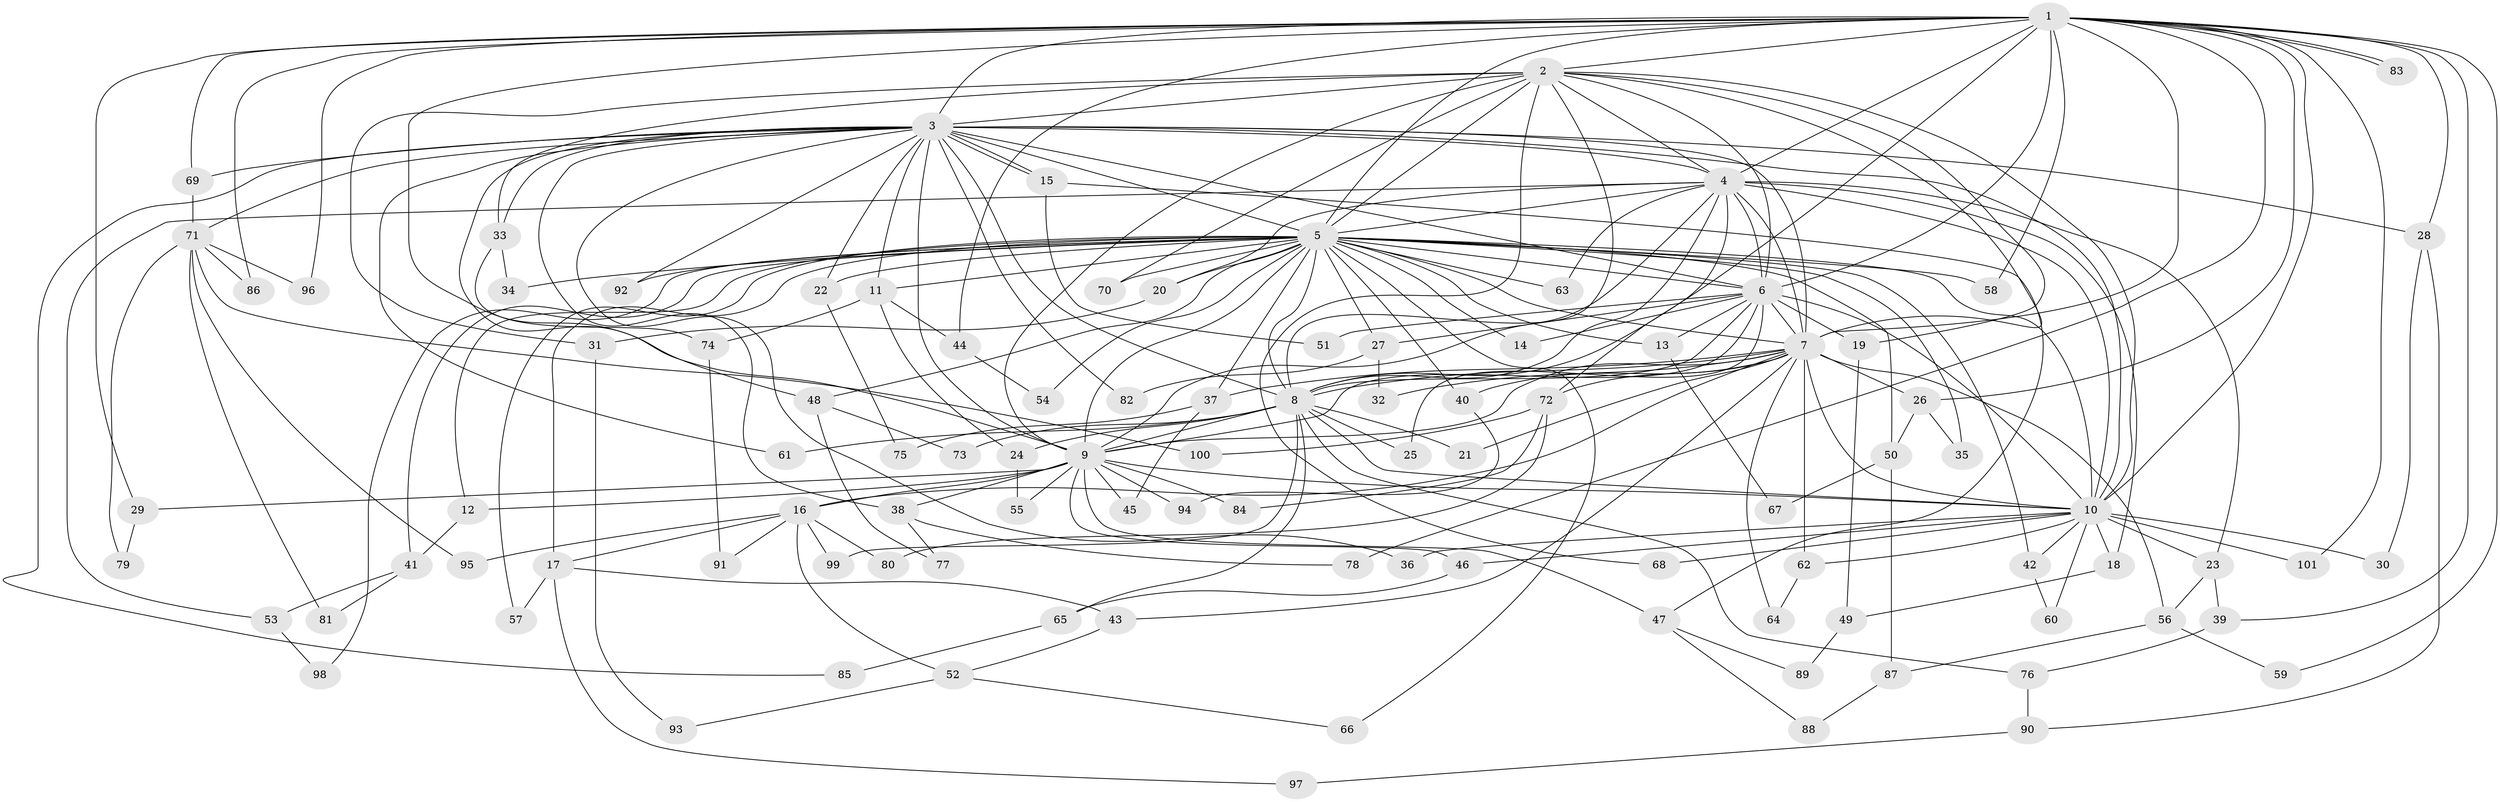 // Generated by graph-tools (version 1.1) at 2025/13/03/09/25 04:13:52]
// undirected, 101 vertices, 227 edges
graph export_dot {
graph [start="1"]
  node [color=gray90,style=filled];
  1;
  2;
  3;
  4;
  5;
  6;
  7;
  8;
  9;
  10;
  11;
  12;
  13;
  14;
  15;
  16;
  17;
  18;
  19;
  20;
  21;
  22;
  23;
  24;
  25;
  26;
  27;
  28;
  29;
  30;
  31;
  32;
  33;
  34;
  35;
  36;
  37;
  38;
  39;
  40;
  41;
  42;
  43;
  44;
  45;
  46;
  47;
  48;
  49;
  50;
  51;
  52;
  53;
  54;
  55;
  56;
  57;
  58;
  59;
  60;
  61;
  62;
  63;
  64;
  65;
  66;
  67;
  68;
  69;
  70;
  71;
  72;
  73;
  74;
  75;
  76;
  77;
  78;
  79;
  80;
  81;
  82;
  83;
  84;
  85;
  86;
  87;
  88;
  89;
  90;
  91;
  92;
  93;
  94;
  95;
  96;
  97;
  98;
  99;
  100;
  101;
  1 -- 2;
  1 -- 3;
  1 -- 4;
  1 -- 5;
  1 -- 6;
  1 -- 7;
  1 -- 8;
  1 -- 9;
  1 -- 10;
  1 -- 26;
  1 -- 28;
  1 -- 29;
  1 -- 39;
  1 -- 44;
  1 -- 58;
  1 -- 59;
  1 -- 69;
  1 -- 78;
  1 -- 83;
  1 -- 83;
  1 -- 86;
  1 -- 96;
  1 -- 101;
  2 -- 3;
  2 -- 4;
  2 -- 5;
  2 -- 6;
  2 -- 7;
  2 -- 8;
  2 -- 9;
  2 -- 10;
  2 -- 19;
  2 -- 31;
  2 -- 33;
  2 -- 68;
  2 -- 70;
  3 -- 4;
  3 -- 5;
  3 -- 6;
  3 -- 7;
  3 -- 8;
  3 -- 9;
  3 -- 10;
  3 -- 11;
  3 -- 15;
  3 -- 15;
  3 -- 22;
  3 -- 28;
  3 -- 33;
  3 -- 36;
  3 -- 38;
  3 -- 48;
  3 -- 61;
  3 -- 69;
  3 -- 71;
  3 -- 82;
  3 -- 85;
  3 -- 92;
  4 -- 5;
  4 -- 6;
  4 -- 7;
  4 -- 8;
  4 -- 9;
  4 -- 10;
  4 -- 18;
  4 -- 20;
  4 -- 23;
  4 -- 53;
  4 -- 63;
  4 -- 72;
  5 -- 6;
  5 -- 7;
  5 -- 8;
  5 -- 9;
  5 -- 10;
  5 -- 11;
  5 -- 12;
  5 -- 13;
  5 -- 14;
  5 -- 17;
  5 -- 20;
  5 -- 22;
  5 -- 27;
  5 -- 34;
  5 -- 35;
  5 -- 37;
  5 -- 40;
  5 -- 41;
  5 -- 42;
  5 -- 48;
  5 -- 50;
  5 -- 54;
  5 -- 57;
  5 -- 58;
  5 -- 63;
  5 -- 66;
  5 -- 70;
  5 -- 92;
  5 -- 98;
  6 -- 7;
  6 -- 8;
  6 -- 9;
  6 -- 10;
  6 -- 13;
  6 -- 14;
  6 -- 19;
  6 -- 25;
  6 -- 27;
  6 -- 51;
  7 -- 8;
  7 -- 9;
  7 -- 10;
  7 -- 16;
  7 -- 21;
  7 -- 26;
  7 -- 32;
  7 -- 37;
  7 -- 40;
  7 -- 43;
  7 -- 56;
  7 -- 62;
  7 -- 64;
  7 -- 72;
  8 -- 9;
  8 -- 10;
  8 -- 21;
  8 -- 24;
  8 -- 25;
  8 -- 61;
  8 -- 65;
  8 -- 73;
  8 -- 76;
  8 -- 99;
  9 -- 10;
  9 -- 12;
  9 -- 16;
  9 -- 29;
  9 -- 38;
  9 -- 45;
  9 -- 46;
  9 -- 47;
  9 -- 55;
  9 -- 84;
  9 -- 94;
  10 -- 18;
  10 -- 23;
  10 -- 30;
  10 -- 36;
  10 -- 42;
  10 -- 46;
  10 -- 60;
  10 -- 62;
  10 -- 68;
  10 -- 101;
  11 -- 24;
  11 -- 44;
  11 -- 74;
  12 -- 41;
  13 -- 67;
  15 -- 47;
  15 -- 51;
  16 -- 17;
  16 -- 52;
  16 -- 80;
  16 -- 91;
  16 -- 95;
  16 -- 99;
  17 -- 43;
  17 -- 57;
  17 -- 97;
  18 -- 49;
  19 -- 49;
  20 -- 31;
  22 -- 75;
  23 -- 39;
  23 -- 56;
  24 -- 55;
  26 -- 35;
  26 -- 50;
  27 -- 32;
  27 -- 82;
  28 -- 30;
  28 -- 90;
  29 -- 79;
  31 -- 93;
  33 -- 34;
  33 -- 74;
  37 -- 45;
  37 -- 75;
  38 -- 77;
  38 -- 78;
  39 -- 76;
  40 -- 94;
  41 -- 53;
  41 -- 81;
  42 -- 60;
  43 -- 52;
  44 -- 54;
  46 -- 65;
  47 -- 88;
  47 -- 89;
  48 -- 73;
  48 -- 77;
  49 -- 89;
  50 -- 67;
  50 -- 87;
  52 -- 66;
  52 -- 93;
  53 -- 98;
  56 -- 59;
  56 -- 87;
  62 -- 64;
  65 -- 85;
  69 -- 71;
  71 -- 79;
  71 -- 81;
  71 -- 86;
  71 -- 95;
  71 -- 96;
  71 -- 100;
  72 -- 80;
  72 -- 84;
  72 -- 100;
  74 -- 91;
  76 -- 90;
  87 -- 88;
  90 -- 97;
}
